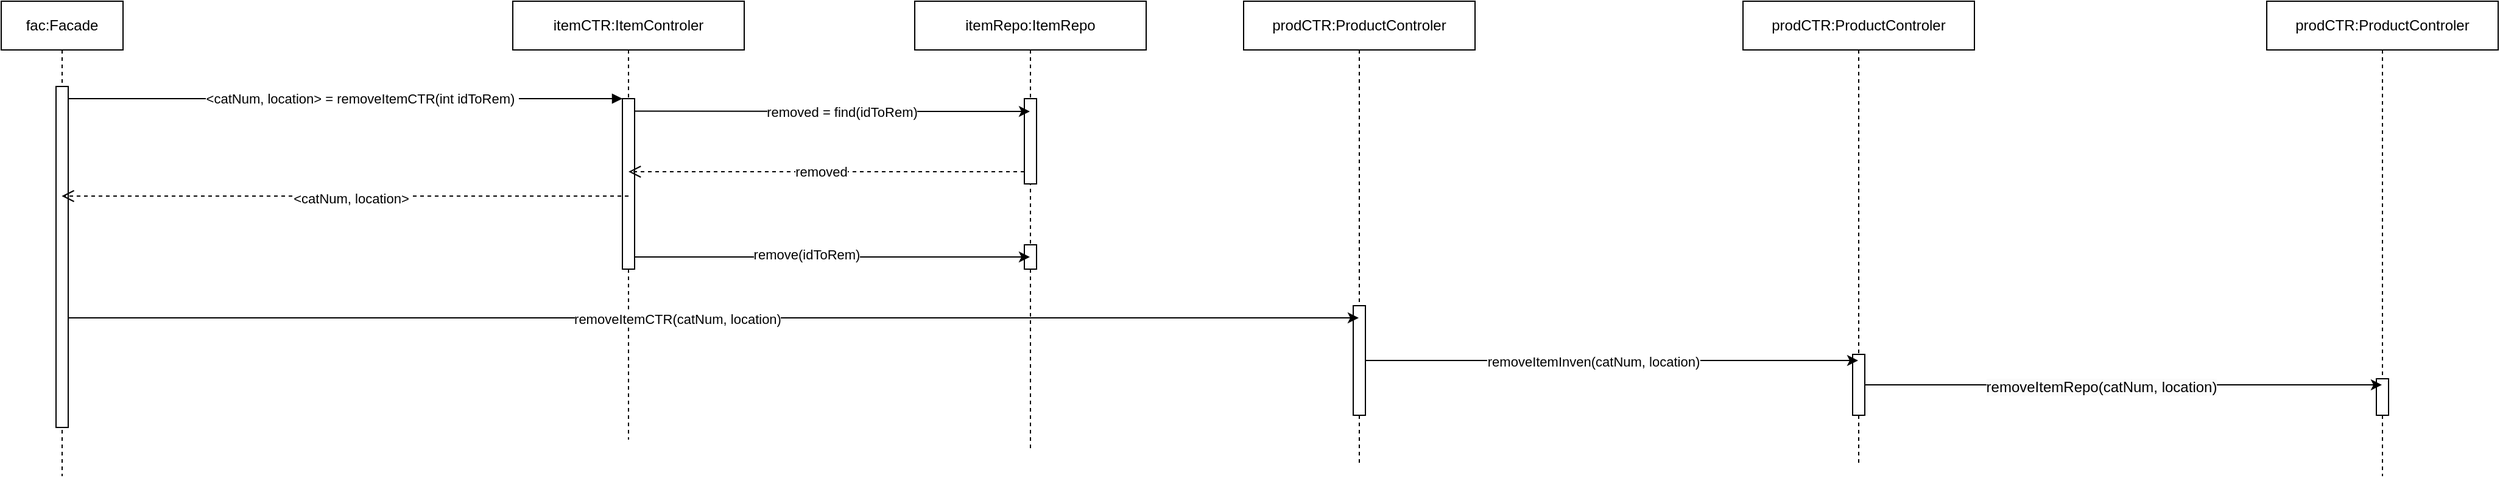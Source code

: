 <mxfile version="24.6.3" type="github">
  <diagram name="Page-1" id="2YBvvXClWsGukQMizWep">
    <mxGraphModel dx="1179" dy="669" grid="1" gridSize="10" guides="1" tooltips="1" connect="1" arrows="1" fold="1" page="1" pageScale="1" pageWidth="850" pageHeight="1100" math="0" shadow="0">
      <root>
        <mxCell id="0" />
        <mxCell id="1" parent="0" />
        <mxCell id="aM9ryv3xv72pqoxQDRHE-1" value="fac:Facade" style="shape=umlLifeline;perimeter=lifelinePerimeter;whiteSpace=wrap;html=1;container=0;dropTarget=0;collapsible=0;recursiveResize=0;outlineConnect=0;portConstraint=eastwest;newEdgeStyle={&quot;edgeStyle&quot;:&quot;elbowEdgeStyle&quot;,&quot;elbow&quot;:&quot;vertical&quot;,&quot;curved&quot;:0,&quot;rounded&quot;:0};" parent="1" vertex="1">
          <mxGeometry x="40" y="40" width="100" height="390" as="geometry" />
        </mxCell>
        <mxCell id="aM9ryv3xv72pqoxQDRHE-2" value="" style="html=1;points=[];perimeter=orthogonalPerimeter;outlineConnect=0;targetShapes=umlLifeline;portConstraint=eastwest;newEdgeStyle={&quot;edgeStyle&quot;:&quot;elbowEdgeStyle&quot;,&quot;elbow&quot;:&quot;vertical&quot;,&quot;curved&quot;:0,&quot;rounded&quot;:0};" parent="aM9ryv3xv72pqoxQDRHE-1" vertex="1">
          <mxGeometry x="45" y="70" width="10" height="280" as="geometry" />
        </mxCell>
        <mxCell id="aM9ryv3xv72pqoxQDRHE-5" value="itemCTR:ItemControler" style="shape=umlLifeline;perimeter=lifelinePerimeter;whiteSpace=wrap;html=1;container=0;dropTarget=0;collapsible=0;recursiveResize=0;outlineConnect=0;portConstraint=eastwest;newEdgeStyle={&quot;edgeStyle&quot;:&quot;elbowEdgeStyle&quot;,&quot;elbow&quot;:&quot;vertical&quot;,&quot;curved&quot;:0,&quot;rounded&quot;:0};" parent="1" vertex="1">
          <mxGeometry x="460" y="40" width="190" height="360" as="geometry" />
        </mxCell>
        <mxCell id="aM9ryv3xv72pqoxQDRHE-6" value="" style="html=1;points=[];perimeter=orthogonalPerimeter;outlineConnect=0;targetShapes=umlLifeline;portConstraint=eastwest;newEdgeStyle={&quot;edgeStyle&quot;:&quot;elbowEdgeStyle&quot;,&quot;elbow&quot;:&quot;vertical&quot;,&quot;curved&quot;:0,&quot;rounded&quot;:0};" parent="aM9ryv3xv72pqoxQDRHE-5" vertex="1">
          <mxGeometry x="90" y="80" width="10" height="140" as="geometry" />
        </mxCell>
        <mxCell id="aM9ryv3xv72pqoxQDRHE-7" value="" style="html=1;verticalAlign=bottom;endArrow=block;edgeStyle=elbowEdgeStyle;elbow=vertical;curved=0;rounded=0;" parent="1" source="aM9ryv3xv72pqoxQDRHE-2" target="aM9ryv3xv72pqoxQDRHE-6" edge="1">
          <mxGeometry relative="1" as="geometry">
            <mxPoint x="195" y="130" as="sourcePoint" />
            <Array as="points">
              <mxPoint x="180" y="120" />
            </Array>
          </mxGeometry>
        </mxCell>
        <mxCell id="9JyKOaciVN9gGJ-EEhEV-10" value="&amp;lt;catNum, location&amp;gt; = removeItemCTR(int idToRem)&amp;nbsp;" style="edgeLabel;html=1;align=center;verticalAlign=middle;resizable=0;points=[];" vertex="1" connectable="0" parent="aM9ryv3xv72pqoxQDRHE-7">
          <mxGeometry x="0.057" relative="1" as="geometry">
            <mxPoint as="offset" />
          </mxGeometry>
        </mxCell>
        <mxCell id="9JyKOaciVN9gGJ-EEhEV-1" value="itemRepo:ItemRepo" style="shape=umlLifeline;perimeter=lifelinePerimeter;whiteSpace=wrap;html=1;container=0;dropTarget=0;collapsible=0;recursiveResize=0;outlineConnect=0;portConstraint=eastwest;newEdgeStyle={&quot;edgeStyle&quot;:&quot;elbowEdgeStyle&quot;,&quot;elbow&quot;:&quot;vertical&quot;,&quot;curved&quot;:0,&quot;rounded&quot;:0};" vertex="1" parent="1">
          <mxGeometry x="790" y="40" width="190" height="370" as="geometry" />
        </mxCell>
        <mxCell id="9JyKOaciVN9gGJ-EEhEV-2" value="" style="html=1;points=[];perimeter=orthogonalPerimeter;outlineConnect=0;targetShapes=umlLifeline;portConstraint=eastwest;newEdgeStyle={&quot;edgeStyle&quot;:&quot;elbowEdgeStyle&quot;,&quot;elbow&quot;:&quot;vertical&quot;,&quot;curved&quot;:0,&quot;rounded&quot;:0};" vertex="1" parent="9JyKOaciVN9gGJ-EEhEV-1">
          <mxGeometry x="90" y="80" width="10" height="70" as="geometry" />
        </mxCell>
        <mxCell id="9JyKOaciVN9gGJ-EEhEV-8" value="" style="html=1;points=[];perimeter=orthogonalPerimeter;outlineConnect=0;targetShapes=umlLifeline;portConstraint=eastwest;newEdgeStyle={&quot;edgeStyle&quot;:&quot;elbowEdgeStyle&quot;,&quot;elbow&quot;:&quot;vertical&quot;,&quot;curved&quot;:0,&quot;rounded&quot;:0};" vertex="1" parent="9JyKOaciVN9gGJ-EEhEV-1">
          <mxGeometry x="90" y="200" width="10" height="20" as="geometry" />
        </mxCell>
        <mxCell id="9JyKOaciVN9gGJ-EEhEV-3" style="edgeStyle=elbowEdgeStyle;rounded=0;orthogonalLoop=1;jettySize=auto;html=1;elbow=vertical;curved=0;" edge="1" parent="1">
          <mxGeometry relative="1" as="geometry">
            <mxPoint x="560" y="250.001" as="sourcePoint" />
            <mxPoint x="884.5" y="250.069" as="targetPoint" />
          </mxGeometry>
        </mxCell>
        <mxCell id="9JyKOaciVN9gGJ-EEhEV-4" value="remove(idToRem)" style="edgeLabel;html=1;align=center;verticalAlign=middle;resizable=0;points=[];" vertex="1" connectable="0" parent="9JyKOaciVN9gGJ-EEhEV-3">
          <mxGeometry x="-0.13" y="2" relative="1" as="geometry">
            <mxPoint as="offset" />
          </mxGeometry>
        </mxCell>
        <mxCell id="9JyKOaciVN9gGJ-EEhEV-5" style="edgeStyle=elbowEdgeStyle;rounded=0;orthogonalLoop=1;jettySize=auto;html=1;elbow=vertical;curved=0;" edge="1" parent="1">
          <mxGeometry relative="1" as="geometry">
            <mxPoint x="560" y="130.281" as="sourcePoint" />
            <mxPoint x="884.5" y="130.281" as="targetPoint" />
          </mxGeometry>
        </mxCell>
        <mxCell id="9JyKOaciVN9gGJ-EEhEV-6" value="removed = find(idToRem)" style="edgeLabel;html=1;align=center;verticalAlign=middle;resizable=0;points=[];" vertex="1" connectable="0" parent="9JyKOaciVN9gGJ-EEhEV-5">
          <mxGeometry x="-0.072" y="-1" relative="1" as="geometry">
            <mxPoint x="19" y="-1" as="offset" />
          </mxGeometry>
        </mxCell>
        <mxCell id="9JyKOaciVN9gGJ-EEhEV-7" value="" style="html=1;verticalAlign=bottom;endArrow=open;dashed=1;endSize=8;curved=0;rounded=0;" edge="1" parent="1" target="aM9ryv3xv72pqoxQDRHE-5">
          <mxGeometry relative="1" as="geometry">
            <mxPoint x="880" y="180" as="sourcePoint" />
            <mxPoint x="800" y="180" as="targetPoint" />
          </mxGeometry>
        </mxCell>
        <mxCell id="9JyKOaciVN9gGJ-EEhEV-9" value="removed" style="edgeLabel;html=1;align=center;verticalAlign=middle;resizable=0;points=[];" vertex="1" connectable="0" parent="9JyKOaciVN9gGJ-EEhEV-7">
          <mxGeometry x="0.031" relative="1" as="geometry">
            <mxPoint as="offset" />
          </mxGeometry>
        </mxCell>
        <mxCell id="9JyKOaciVN9gGJ-EEhEV-11" value="" style="html=1;verticalAlign=bottom;endArrow=open;dashed=1;endSize=8;curved=0;rounded=0;" edge="1" parent="1">
          <mxGeometry relative="1" as="geometry">
            <mxPoint x="555" y="200" as="sourcePoint" />
            <mxPoint x="89.667" y="200" as="targetPoint" />
          </mxGeometry>
        </mxCell>
        <mxCell id="9JyKOaciVN9gGJ-EEhEV-13" value="&amp;lt;catNum, location&amp;gt;" style="edgeLabel;html=1;align=center;verticalAlign=middle;resizable=0;points=[];" vertex="1" connectable="0" parent="9JyKOaciVN9gGJ-EEhEV-11">
          <mxGeometry x="-0.019" y="2" relative="1" as="geometry">
            <mxPoint as="offset" />
          </mxGeometry>
        </mxCell>
        <mxCell id="9JyKOaciVN9gGJ-EEhEV-14" value="prodCTR:ProductControler" style="shape=umlLifeline;perimeter=lifelinePerimeter;whiteSpace=wrap;html=1;container=0;dropTarget=0;collapsible=0;recursiveResize=0;outlineConnect=0;portConstraint=eastwest;newEdgeStyle={&quot;edgeStyle&quot;:&quot;elbowEdgeStyle&quot;,&quot;elbow&quot;:&quot;vertical&quot;,&quot;curved&quot;:0,&quot;rounded&quot;:0};" vertex="1" parent="1">
          <mxGeometry x="1060" y="40" width="190" height="380" as="geometry" />
        </mxCell>
        <mxCell id="9JyKOaciVN9gGJ-EEhEV-15" value="" style="html=1;points=[];perimeter=orthogonalPerimeter;outlineConnect=0;targetShapes=umlLifeline;portConstraint=eastwest;newEdgeStyle={&quot;edgeStyle&quot;:&quot;elbowEdgeStyle&quot;,&quot;elbow&quot;:&quot;vertical&quot;,&quot;curved&quot;:0,&quot;rounded&quot;:0};" vertex="1" parent="9JyKOaciVN9gGJ-EEhEV-14">
          <mxGeometry x="90" y="250" width="10" height="90" as="geometry" />
        </mxCell>
        <mxCell id="9JyKOaciVN9gGJ-EEhEV-16" style="edgeStyle=elbowEdgeStyle;rounded=0;orthogonalLoop=1;jettySize=auto;html=1;elbow=vertical;curved=0;" edge="1" parent="1">
          <mxGeometry relative="1" as="geometry">
            <mxPoint x="95" y="299.997" as="sourcePoint" />
            <mxPoint x="1154.5" y="299.997" as="targetPoint" />
          </mxGeometry>
        </mxCell>
        <mxCell id="9JyKOaciVN9gGJ-EEhEV-17" value="removeItemCTR(catNum, location) " style="edgeLabel;html=1;align=center;verticalAlign=middle;resizable=0;points=[];" vertex="1" connectable="0" parent="9JyKOaciVN9gGJ-EEhEV-16">
          <mxGeometry x="-0.057" y="-1" relative="1" as="geometry">
            <mxPoint as="offset" />
          </mxGeometry>
        </mxCell>
        <mxCell id="9JyKOaciVN9gGJ-EEhEV-18" value="prodCTR:ProductControler" style="shape=umlLifeline;perimeter=lifelinePerimeter;whiteSpace=wrap;html=1;container=0;dropTarget=0;collapsible=0;recursiveResize=0;outlineConnect=0;portConstraint=eastwest;newEdgeStyle={&quot;edgeStyle&quot;:&quot;elbowEdgeStyle&quot;,&quot;elbow&quot;:&quot;vertical&quot;,&quot;curved&quot;:0,&quot;rounded&quot;:0};" vertex="1" parent="1">
          <mxGeometry x="1470" y="40" width="190" height="380" as="geometry" />
        </mxCell>
        <mxCell id="9JyKOaciVN9gGJ-EEhEV-19" value="" style="html=1;points=[];perimeter=orthogonalPerimeter;outlineConnect=0;targetShapes=umlLifeline;portConstraint=eastwest;newEdgeStyle={&quot;edgeStyle&quot;:&quot;elbowEdgeStyle&quot;,&quot;elbow&quot;:&quot;vertical&quot;,&quot;curved&quot;:0,&quot;rounded&quot;:0};" vertex="1" parent="9JyKOaciVN9gGJ-EEhEV-18">
          <mxGeometry x="90" y="290" width="10" height="50" as="geometry" />
        </mxCell>
        <mxCell id="9JyKOaciVN9gGJ-EEhEV-20" style="edgeStyle=elbowEdgeStyle;rounded=0;orthogonalLoop=1;jettySize=auto;html=1;elbow=vertical;curved=0;" edge="1" parent="1" source="9JyKOaciVN9gGJ-EEhEV-15" target="9JyKOaciVN9gGJ-EEhEV-18">
          <mxGeometry relative="1" as="geometry" />
        </mxCell>
        <mxCell id="9JyKOaciVN9gGJ-EEhEV-21" value="removeItemInven(catNum, location)" style="edgeLabel;html=1;align=center;verticalAlign=middle;resizable=0;points=[];" vertex="1" connectable="0" parent="9JyKOaciVN9gGJ-EEhEV-20">
          <mxGeometry x="-0.077" y="-1" relative="1" as="geometry">
            <mxPoint as="offset" />
          </mxGeometry>
        </mxCell>
        <mxCell id="9JyKOaciVN9gGJ-EEhEV-23" value="prodCTR:ProductControler" style="shape=umlLifeline;perimeter=lifelinePerimeter;whiteSpace=wrap;html=1;container=0;dropTarget=0;collapsible=0;recursiveResize=0;outlineConnect=0;portConstraint=eastwest;newEdgeStyle={&quot;edgeStyle&quot;:&quot;elbowEdgeStyle&quot;,&quot;elbow&quot;:&quot;vertical&quot;,&quot;curved&quot;:0,&quot;rounded&quot;:0};" vertex="1" parent="1">
          <mxGeometry x="1900" y="40" width="190" height="390" as="geometry" />
        </mxCell>
        <mxCell id="9JyKOaciVN9gGJ-EEhEV-24" value="" style="html=1;points=[];perimeter=orthogonalPerimeter;outlineConnect=0;targetShapes=umlLifeline;portConstraint=eastwest;newEdgeStyle={&quot;edgeStyle&quot;:&quot;elbowEdgeStyle&quot;,&quot;elbow&quot;:&quot;vertical&quot;,&quot;curved&quot;:0,&quot;rounded&quot;:0};" vertex="1" parent="9JyKOaciVN9gGJ-EEhEV-23">
          <mxGeometry x="90" y="310" width="10" height="30" as="geometry" />
        </mxCell>
        <mxCell id="9JyKOaciVN9gGJ-EEhEV-27" style="edgeStyle=elbowEdgeStyle;rounded=0;orthogonalLoop=1;jettySize=auto;html=1;elbow=vertical;curved=0;" edge="1" parent="1" source="9JyKOaciVN9gGJ-EEhEV-19" target="9JyKOaciVN9gGJ-EEhEV-23">
          <mxGeometry relative="1" as="geometry" />
        </mxCell>
        <mxCell id="9JyKOaciVN9gGJ-EEhEV-28" value="&lt;span style=&quot;font-size: 12px; background-color: rgb(251, 251, 251);&quot;&gt;removeItemRepo(catNum, location)&lt;/span&gt;" style="edgeLabel;html=1;align=center;verticalAlign=middle;resizable=0;points=[];" vertex="1" connectable="0" parent="9JyKOaciVN9gGJ-EEhEV-27">
          <mxGeometry x="-0.085" y="-2" relative="1" as="geometry">
            <mxPoint as="offset" />
          </mxGeometry>
        </mxCell>
      </root>
    </mxGraphModel>
  </diagram>
</mxfile>
